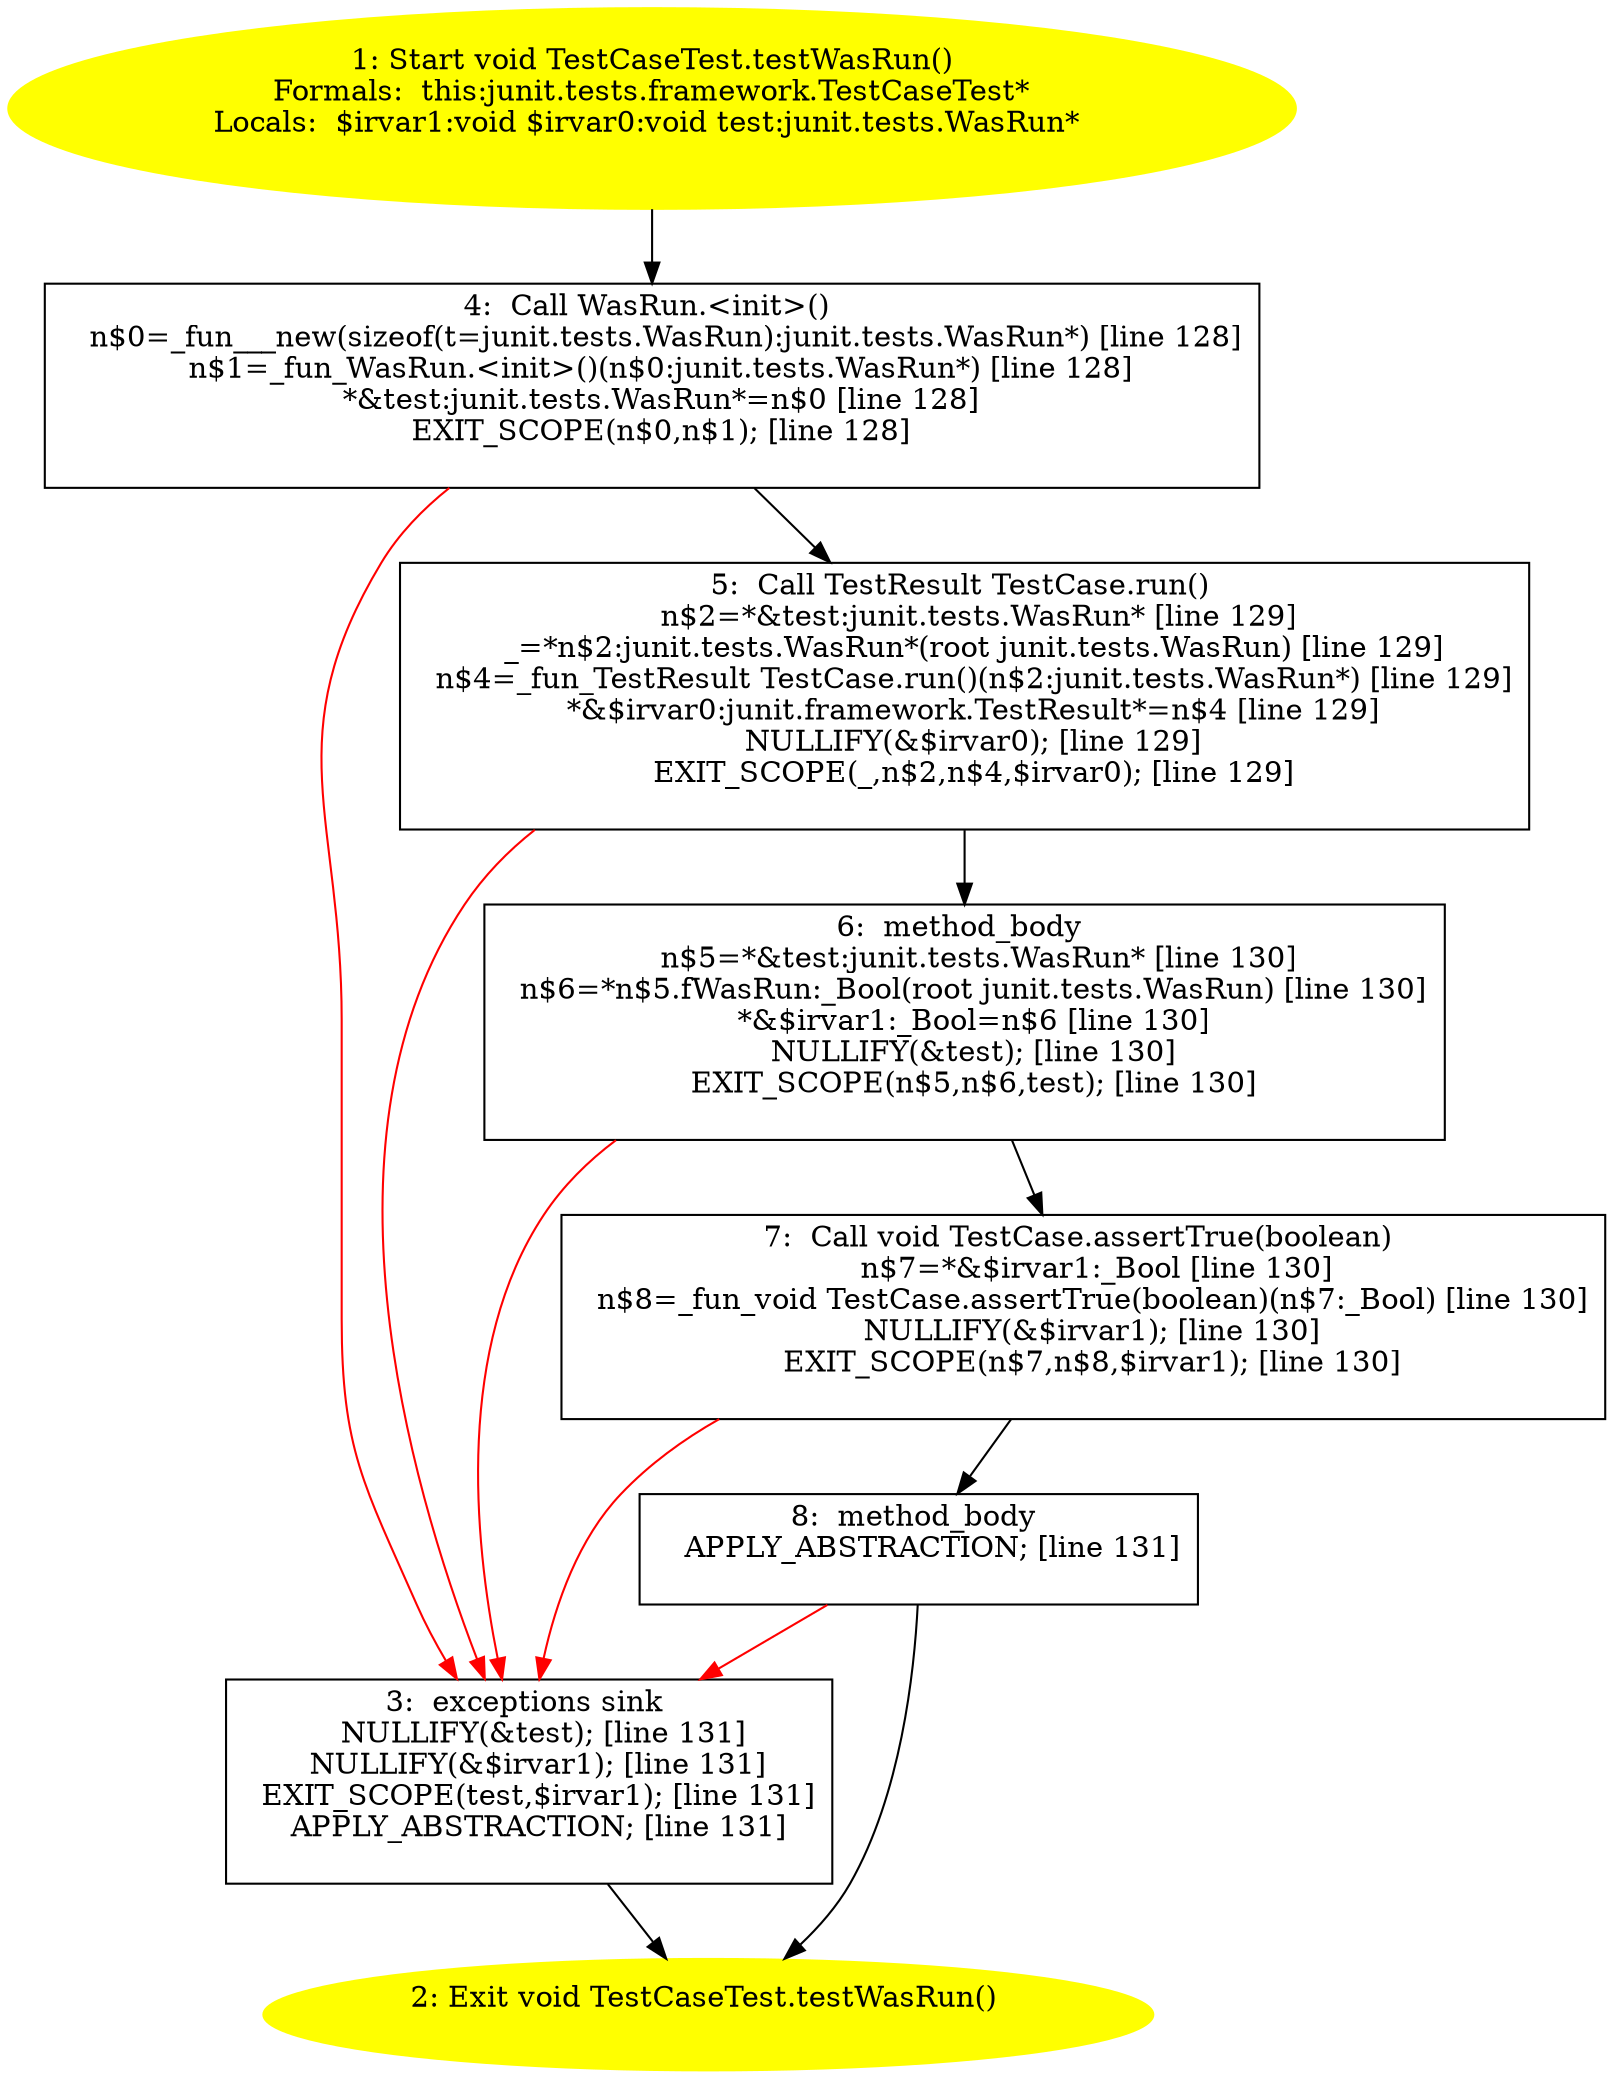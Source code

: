 /* @generated */
digraph cfg {
"junit.tests.framework.TestCaseTest.testWasRun():void.90e912f2547a306cfe341e679f2839d8_1" [label="1: Start void TestCaseTest.testWasRun()\nFormals:  this:junit.tests.framework.TestCaseTest*\nLocals:  $irvar1:void $irvar0:void test:junit.tests.WasRun* \n  " color=yellow style=filled]
	

	 "junit.tests.framework.TestCaseTest.testWasRun():void.90e912f2547a306cfe341e679f2839d8_1" -> "junit.tests.framework.TestCaseTest.testWasRun():void.90e912f2547a306cfe341e679f2839d8_4" ;
"junit.tests.framework.TestCaseTest.testWasRun():void.90e912f2547a306cfe341e679f2839d8_2" [label="2: Exit void TestCaseTest.testWasRun() \n  " color=yellow style=filled]
	

"junit.tests.framework.TestCaseTest.testWasRun():void.90e912f2547a306cfe341e679f2839d8_3" [label="3:  exceptions sink \n   NULLIFY(&test); [line 131]\n  NULLIFY(&$irvar1); [line 131]\n  EXIT_SCOPE(test,$irvar1); [line 131]\n  APPLY_ABSTRACTION; [line 131]\n " shape="box"]
	

	 "junit.tests.framework.TestCaseTest.testWasRun():void.90e912f2547a306cfe341e679f2839d8_3" -> "junit.tests.framework.TestCaseTest.testWasRun():void.90e912f2547a306cfe341e679f2839d8_2" ;
"junit.tests.framework.TestCaseTest.testWasRun():void.90e912f2547a306cfe341e679f2839d8_4" [label="4:  Call WasRun.<init>() \n   n$0=_fun___new(sizeof(t=junit.tests.WasRun):junit.tests.WasRun*) [line 128]\n  n$1=_fun_WasRun.<init>()(n$0:junit.tests.WasRun*) [line 128]\n  *&test:junit.tests.WasRun*=n$0 [line 128]\n  EXIT_SCOPE(n$0,n$1); [line 128]\n " shape="box"]
	

	 "junit.tests.framework.TestCaseTest.testWasRun():void.90e912f2547a306cfe341e679f2839d8_4" -> "junit.tests.framework.TestCaseTest.testWasRun():void.90e912f2547a306cfe341e679f2839d8_5" ;
	 "junit.tests.framework.TestCaseTest.testWasRun():void.90e912f2547a306cfe341e679f2839d8_4" -> "junit.tests.framework.TestCaseTest.testWasRun():void.90e912f2547a306cfe341e679f2839d8_3" [color="red" ];
"junit.tests.framework.TestCaseTest.testWasRun():void.90e912f2547a306cfe341e679f2839d8_5" [label="5:  Call TestResult TestCase.run() \n   n$2=*&test:junit.tests.WasRun* [line 129]\n  _=*n$2:junit.tests.WasRun*(root junit.tests.WasRun) [line 129]\n  n$4=_fun_TestResult TestCase.run()(n$2:junit.tests.WasRun*) [line 129]\n  *&$irvar0:junit.framework.TestResult*=n$4 [line 129]\n  NULLIFY(&$irvar0); [line 129]\n  EXIT_SCOPE(_,n$2,n$4,$irvar0); [line 129]\n " shape="box"]
	

	 "junit.tests.framework.TestCaseTest.testWasRun():void.90e912f2547a306cfe341e679f2839d8_5" -> "junit.tests.framework.TestCaseTest.testWasRun():void.90e912f2547a306cfe341e679f2839d8_6" ;
	 "junit.tests.framework.TestCaseTest.testWasRun():void.90e912f2547a306cfe341e679f2839d8_5" -> "junit.tests.framework.TestCaseTest.testWasRun():void.90e912f2547a306cfe341e679f2839d8_3" [color="red" ];
"junit.tests.framework.TestCaseTest.testWasRun():void.90e912f2547a306cfe341e679f2839d8_6" [label="6:  method_body \n   n$5=*&test:junit.tests.WasRun* [line 130]\n  n$6=*n$5.fWasRun:_Bool(root junit.tests.WasRun) [line 130]\n  *&$irvar1:_Bool=n$6 [line 130]\n  NULLIFY(&test); [line 130]\n  EXIT_SCOPE(n$5,n$6,test); [line 130]\n " shape="box"]
	

	 "junit.tests.framework.TestCaseTest.testWasRun():void.90e912f2547a306cfe341e679f2839d8_6" -> "junit.tests.framework.TestCaseTest.testWasRun():void.90e912f2547a306cfe341e679f2839d8_7" ;
	 "junit.tests.framework.TestCaseTest.testWasRun():void.90e912f2547a306cfe341e679f2839d8_6" -> "junit.tests.framework.TestCaseTest.testWasRun():void.90e912f2547a306cfe341e679f2839d8_3" [color="red" ];
"junit.tests.framework.TestCaseTest.testWasRun():void.90e912f2547a306cfe341e679f2839d8_7" [label="7:  Call void TestCase.assertTrue(boolean) \n   n$7=*&$irvar1:_Bool [line 130]\n  n$8=_fun_void TestCase.assertTrue(boolean)(n$7:_Bool) [line 130]\n  NULLIFY(&$irvar1); [line 130]\n  EXIT_SCOPE(n$7,n$8,$irvar1); [line 130]\n " shape="box"]
	

	 "junit.tests.framework.TestCaseTest.testWasRun():void.90e912f2547a306cfe341e679f2839d8_7" -> "junit.tests.framework.TestCaseTest.testWasRun():void.90e912f2547a306cfe341e679f2839d8_8" ;
	 "junit.tests.framework.TestCaseTest.testWasRun():void.90e912f2547a306cfe341e679f2839d8_7" -> "junit.tests.framework.TestCaseTest.testWasRun():void.90e912f2547a306cfe341e679f2839d8_3" [color="red" ];
"junit.tests.framework.TestCaseTest.testWasRun():void.90e912f2547a306cfe341e679f2839d8_8" [label="8:  method_body \n   APPLY_ABSTRACTION; [line 131]\n " shape="box"]
	

	 "junit.tests.framework.TestCaseTest.testWasRun():void.90e912f2547a306cfe341e679f2839d8_8" -> "junit.tests.framework.TestCaseTest.testWasRun():void.90e912f2547a306cfe341e679f2839d8_2" ;
	 "junit.tests.framework.TestCaseTest.testWasRun():void.90e912f2547a306cfe341e679f2839d8_8" -> "junit.tests.framework.TestCaseTest.testWasRun():void.90e912f2547a306cfe341e679f2839d8_3" [color="red" ];
}
